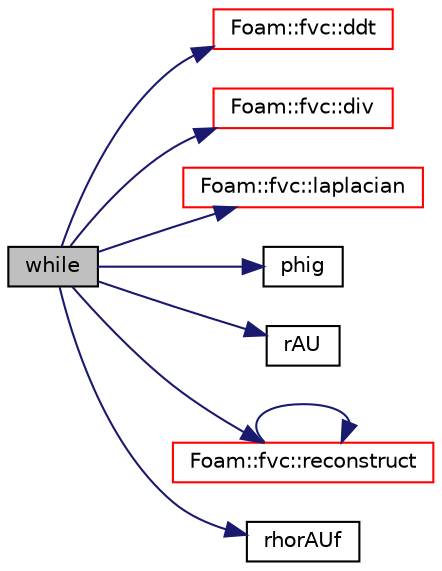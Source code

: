 digraph "while"
{
  bgcolor="transparent";
  edge [fontname="Helvetica",fontsize="10",labelfontname="Helvetica",labelfontsize="10"];
  node [fontname="Helvetica",fontsize="10",shape=record];
  rankdir="LR";
  Node19 [label="while",height=0.2,width=0.4,color="black", fillcolor="grey75", style="filled", fontcolor="black"];
  Node19 -> Node20 [color="midnightblue",fontsize="10",style="solid",fontname="Helvetica"];
  Node20 [label="Foam::fvc::ddt",height=0.2,width=0.4,color="red",URL="$a21861.html#a5dc871206ab86042756c8ccfdc5797ad"];
  Node19 -> Node83 [color="midnightblue",fontsize="10",style="solid",fontname="Helvetica"];
  Node83 [label="Foam::fvc::div",height=0.2,width=0.4,color="red",URL="$a21861.html#a585533948ad80abfe589d920c641f251"];
  Node19 -> Node317 [color="midnightblue",fontsize="10",style="solid",fontname="Helvetica"];
  Node317 [label="Foam::fvc::laplacian",height=0.2,width=0.4,color="red",URL="$a21861.html#ac75bff389d0405149b204b0d7ac214cd"];
  Node19 -> Node320 [color="midnightblue",fontsize="10",style="solid",fontname="Helvetica"];
  Node320 [label="phig",height=0.2,width=0.4,color="black",URL="$a39203.html#ab366fe1286aa2f043749e6189a6367ad"];
  Node19 -> Node321 [color="midnightblue",fontsize="10",style="solid",fontname="Helvetica"];
  Node321 [label="rAU",height=0.2,width=0.4,color="black",URL="$a39200.html#a4ae3ff6f0732a8a206a641d7ff2d9f7d"];
  Node19 -> Node322 [color="midnightblue",fontsize="10",style="solid",fontname="Helvetica"];
  Node322 [label="Foam::fvc::reconstruct",height=0.2,width=0.4,color="red",URL="$a21861.html#ad8a6471328adb4cddcc0d4cedfa39ca2"];
  Node322 -> Node322 [color="midnightblue",fontsize="10",style="solid",fontname="Helvetica"];
  Node19 -> Node327 [color="midnightblue",fontsize="10",style="solid",fontname="Helvetica"];
  Node327 [label="rhorAUf",height=0.2,width=0.4,color="black",URL="$a39200.html#afd8c4e61a2e39cb5143264971d9c72b8"];
}
